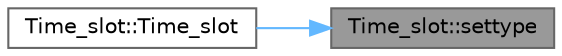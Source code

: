 digraph "Time_slot::settype"
{
 // LATEX_PDF_SIZE
  bgcolor="transparent";
  edge [fontname=Helvetica,fontsize=10,labelfontname=Helvetica,labelfontsize=10];
  node [fontname=Helvetica,fontsize=10,shape=box,height=0.2,width=0.4];
  rankdir="RL";
  Node1 [label="Time_slot::settype",height=0.2,width=0.4,color="gray40", fillcolor="grey60", style="filled", fontcolor="black",tooltip=" "];
  Node1 -> Node2 [dir="back",color="steelblue1",style="solid"];
  Node2 [label="Time_slot::Time_slot",height=0.2,width=0.4,color="grey40", fillcolor="white", style="filled",URL="$class_time__slot.html#a55610bf28249560f46d72f14a4caada0",tooltip=" "];
}
